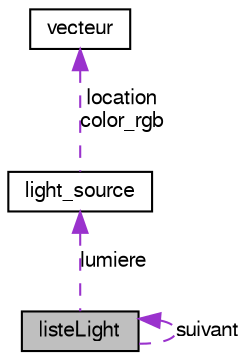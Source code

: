 digraph G
{
  edge [fontname="FreeSans",fontsize="10",labelfontname="FreeSans",labelfontsize="10"];
  node [fontname="FreeSans",fontsize="10",shape=record];
  Node1 [label="listeLight",height=0.2,width=0.4,color="black", fillcolor="grey75", style="filled" fontcolor="black"];
  Node1 -> Node1 [dir=back,color="darkorchid3",fontsize="10",style="dashed",label="suivant",fontname="FreeSans"];
  Node2 -> Node1 [dir=back,color="darkorchid3",fontsize="10",style="dashed",label="lumiere",fontname="FreeSans"];
  Node2 [label="light_source",height=0.2,width=0.4,color="black", fillcolor="white", style="filled",URL="$structlight__source.html",tooltip="structure définissant une lumiere"];
  Node3 -> Node2 [dir=back,color="darkorchid3",fontsize="10",style="dashed",label="location\ncolor_rgb",fontname="FreeSans"];
  Node3 [label="vecteur",height=0.2,width=0.4,color="black", fillcolor="white", style="filled",URL="$structvecteur.html",tooltip="structure définissant un vecteur de taille 3"];
}
